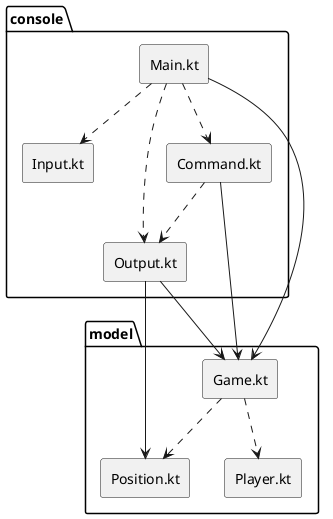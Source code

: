 @startuml
'https://plantuml.com/component-diagram

skinparam componentStyle rectangle

package console {
  [Input.kt]
  [Command.kt] ..> [Output.kt]
  [Main.kt] ..> [Input.kt]
}

package model {
  [Game.kt] ..> [Player.kt]
  [Game.kt] ..> [Position.kt]
}

[Main.kt] ..> [Command.kt]
[Main.kt] ..> [Output.kt]
[Main.kt] -> [Game.kt]
[Command.kt] --> [Game.kt]
[Output.kt] --> [Game.kt]
[Output.kt] --> [Position.kt]


@enduml
